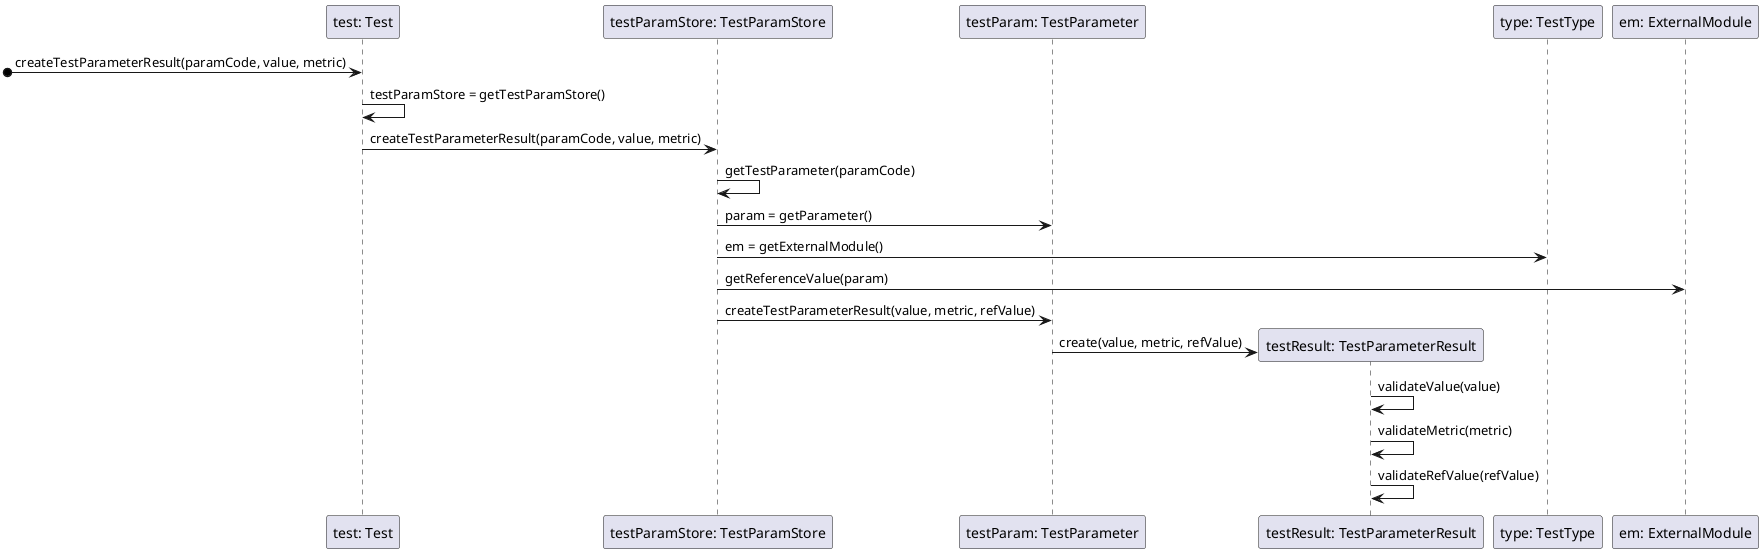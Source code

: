 @startuml
participant "test: Test" as test
participant "testParamStore: TestParamStore" as tpstore
participant "testParam: TestParameter" as testParam
participant "testResult: TestParameterResult" as testResult
participant "type: TestType" as type
participant "em: ExternalModule" as em

[o-> test : createTestParameterResult(paramCode, value, metric)
test -> test: testParamStore = getTestParamStore()
test -> tpstore: createTestParameterResult(paramCode, value, metric)
tpstore -> tpstore : getTestParameter(paramCode)
tpstore -> testParam : param = getParameter()
tpstore -> type : em = getExternalModule()
tpstore -> em : getReferenceValue(param)
tpstore -> testParam : createTestParameterResult(value, metric, refValue)
create testResult
testParam -> testResult : create(value, metric, refValue)
testResult -> testResult : validateValue(value)
testResult -> testResult : validateMetric(metric)
testResult -> testResult : validateRefValue(refValue)
@enduml